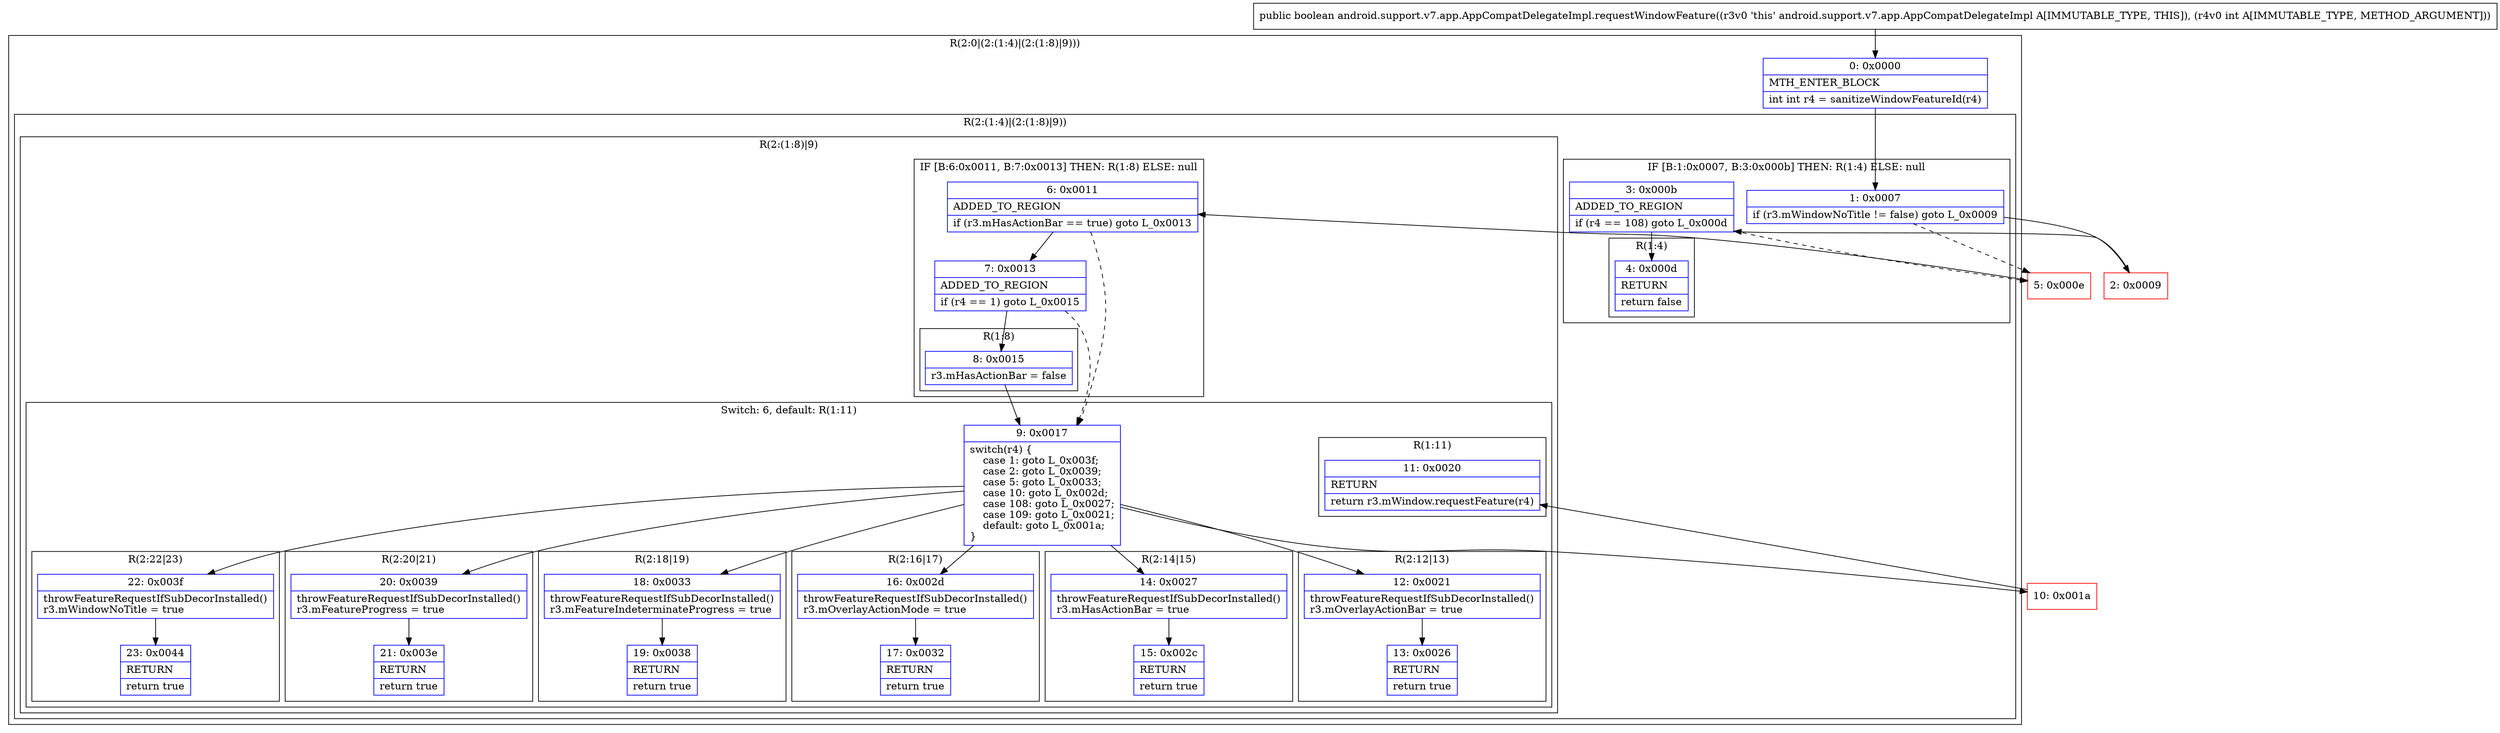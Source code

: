 digraph "CFG forandroid.support.v7.app.AppCompatDelegateImpl.requestWindowFeature(I)Z" {
subgraph cluster_Region_1973364001 {
label = "R(2:0|(2:(1:4)|(2:(1:8)|9)))";
node [shape=record,color=blue];
Node_0 [shape=record,label="{0\:\ 0x0000|MTH_ENTER_BLOCK\l|int int r4 = sanitizeWindowFeatureId(r4)\l}"];
subgraph cluster_Region_1311860815 {
label = "R(2:(1:4)|(2:(1:8)|9))";
node [shape=record,color=blue];
subgraph cluster_IfRegion_2126182593 {
label = "IF [B:1:0x0007, B:3:0x000b] THEN: R(1:4) ELSE: null";
node [shape=record,color=blue];
Node_1 [shape=record,label="{1\:\ 0x0007|if (r3.mWindowNoTitle != false) goto L_0x0009\l}"];
Node_3 [shape=record,label="{3\:\ 0x000b|ADDED_TO_REGION\l|if (r4 == 108) goto L_0x000d\l}"];
subgraph cluster_Region_898182000 {
label = "R(1:4)";
node [shape=record,color=blue];
Node_4 [shape=record,label="{4\:\ 0x000d|RETURN\l|return false\l}"];
}
}
subgraph cluster_Region_512509506 {
label = "R(2:(1:8)|9)";
node [shape=record,color=blue];
subgraph cluster_IfRegion_1900672348 {
label = "IF [B:6:0x0011, B:7:0x0013] THEN: R(1:8) ELSE: null";
node [shape=record,color=blue];
Node_6 [shape=record,label="{6\:\ 0x0011|ADDED_TO_REGION\l|if (r3.mHasActionBar == true) goto L_0x0013\l}"];
Node_7 [shape=record,label="{7\:\ 0x0013|ADDED_TO_REGION\l|if (r4 == 1) goto L_0x0015\l}"];
subgraph cluster_Region_654424390 {
label = "R(1:8)";
node [shape=record,color=blue];
Node_8 [shape=record,label="{8\:\ 0x0015|r3.mHasActionBar = false\l}"];
}
}
subgraph cluster_SwitchRegion_1717952584 {
label = "Switch: 6, default: R(1:11)";
node [shape=record,color=blue];
Node_9 [shape=record,label="{9\:\ 0x0017|switch(r4) \{\l    case 1: goto L_0x003f;\l    case 2: goto L_0x0039;\l    case 5: goto L_0x0033;\l    case 10: goto L_0x002d;\l    case 108: goto L_0x0027;\l    case 109: goto L_0x0021;\l    default: goto L_0x001a;\l\}\l}"];
subgraph cluster_Region_1647828729 {
label = "R(2:22|23)";
node [shape=record,color=blue];
Node_22 [shape=record,label="{22\:\ 0x003f|throwFeatureRequestIfSubDecorInstalled()\lr3.mWindowNoTitle = true\l}"];
Node_23 [shape=record,label="{23\:\ 0x0044|RETURN\l|return true\l}"];
}
subgraph cluster_Region_513387364 {
label = "R(2:20|21)";
node [shape=record,color=blue];
Node_20 [shape=record,label="{20\:\ 0x0039|throwFeatureRequestIfSubDecorInstalled()\lr3.mFeatureProgress = true\l}"];
Node_21 [shape=record,label="{21\:\ 0x003e|RETURN\l|return true\l}"];
}
subgraph cluster_Region_1650147491 {
label = "R(2:18|19)";
node [shape=record,color=blue];
Node_18 [shape=record,label="{18\:\ 0x0033|throwFeatureRequestIfSubDecorInstalled()\lr3.mFeatureIndeterminateProgress = true\l}"];
Node_19 [shape=record,label="{19\:\ 0x0038|RETURN\l|return true\l}"];
}
subgraph cluster_Region_1220152871 {
label = "R(2:16|17)";
node [shape=record,color=blue];
Node_16 [shape=record,label="{16\:\ 0x002d|throwFeatureRequestIfSubDecorInstalled()\lr3.mOverlayActionMode = true\l}"];
Node_17 [shape=record,label="{17\:\ 0x0032|RETURN\l|return true\l}"];
}
subgraph cluster_Region_346477023 {
label = "R(2:14|15)";
node [shape=record,color=blue];
Node_14 [shape=record,label="{14\:\ 0x0027|throwFeatureRequestIfSubDecorInstalled()\lr3.mHasActionBar = true\l}"];
Node_15 [shape=record,label="{15\:\ 0x002c|RETURN\l|return true\l}"];
}
subgraph cluster_Region_1203210916 {
label = "R(2:12|13)";
node [shape=record,color=blue];
Node_12 [shape=record,label="{12\:\ 0x0021|throwFeatureRequestIfSubDecorInstalled()\lr3.mOverlayActionBar = true\l}"];
Node_13 [shape=record,label="{13\:\ 0x0026|RETURN\l|return true\l}"];
}
subgraph cluster_Region_1793030024 {
label = "R(1:11)";
node [shape=record,color=blue];
Node_11 [shape=record,label="{11\:\ 0x0020|RETURN\l|return r3.mWindow.requestFeature(r4)\l}"];
}
}
}
}
}
Node_2 [shape=record,color=red,label="{2\:\ 0x0009}"];
Node_5 [shape=record,color=red,label="{5\:\ 0x000e}"];
Node_10 [shape=record,color=red,label="{10\:\ 0x001a}"];
MethodNode[shape=record,label="{public boolean android.support.v7.app.AppCompatDelegateImpl.requestWindowFeature((r3v0 'this' android.support.v7.app.AppCompatDelegateImpl A[IMMUTABLE_TYPE, THIS]), (r4v0 int A[IMMUTABLE_TYPE, METHOD_ARGUMENT])) }"];
MethodNode -> Node_0;
Node_0 -> Node_1;
Node_1 -> Node_2;
Node_1 -> Node_5[style=dashed];
Node_3 -> Node_4;
Node_3 -> Node_5[style=dashed];
Node_6 -> Node_7;
Node_6 -> Node_9[style=dashed];
Node_7 -> Node_8;
Node_7 -> Node_9[style=dashed];
Node_8 -> Node_9;
Node_9 -> Node_10;
Node_9 -> Node_12;
Node_9 -> Node_14;
Node_9 -> Node_16;
Node_9 -> Node_18;
Node_9 -> Node_20;
Node_9 -> Node_22;
Node_22 -> Node_23;
Node_20 -> Node_21;
Node_18 -> Node_19;
Node_16 -> Node_17;
Node_14 -> Node_15;
Node_12 -> Node_13;
Node_2 -> Node_3;
Node_5 -> Node_6;
Node_10 -> Node_11;
}


